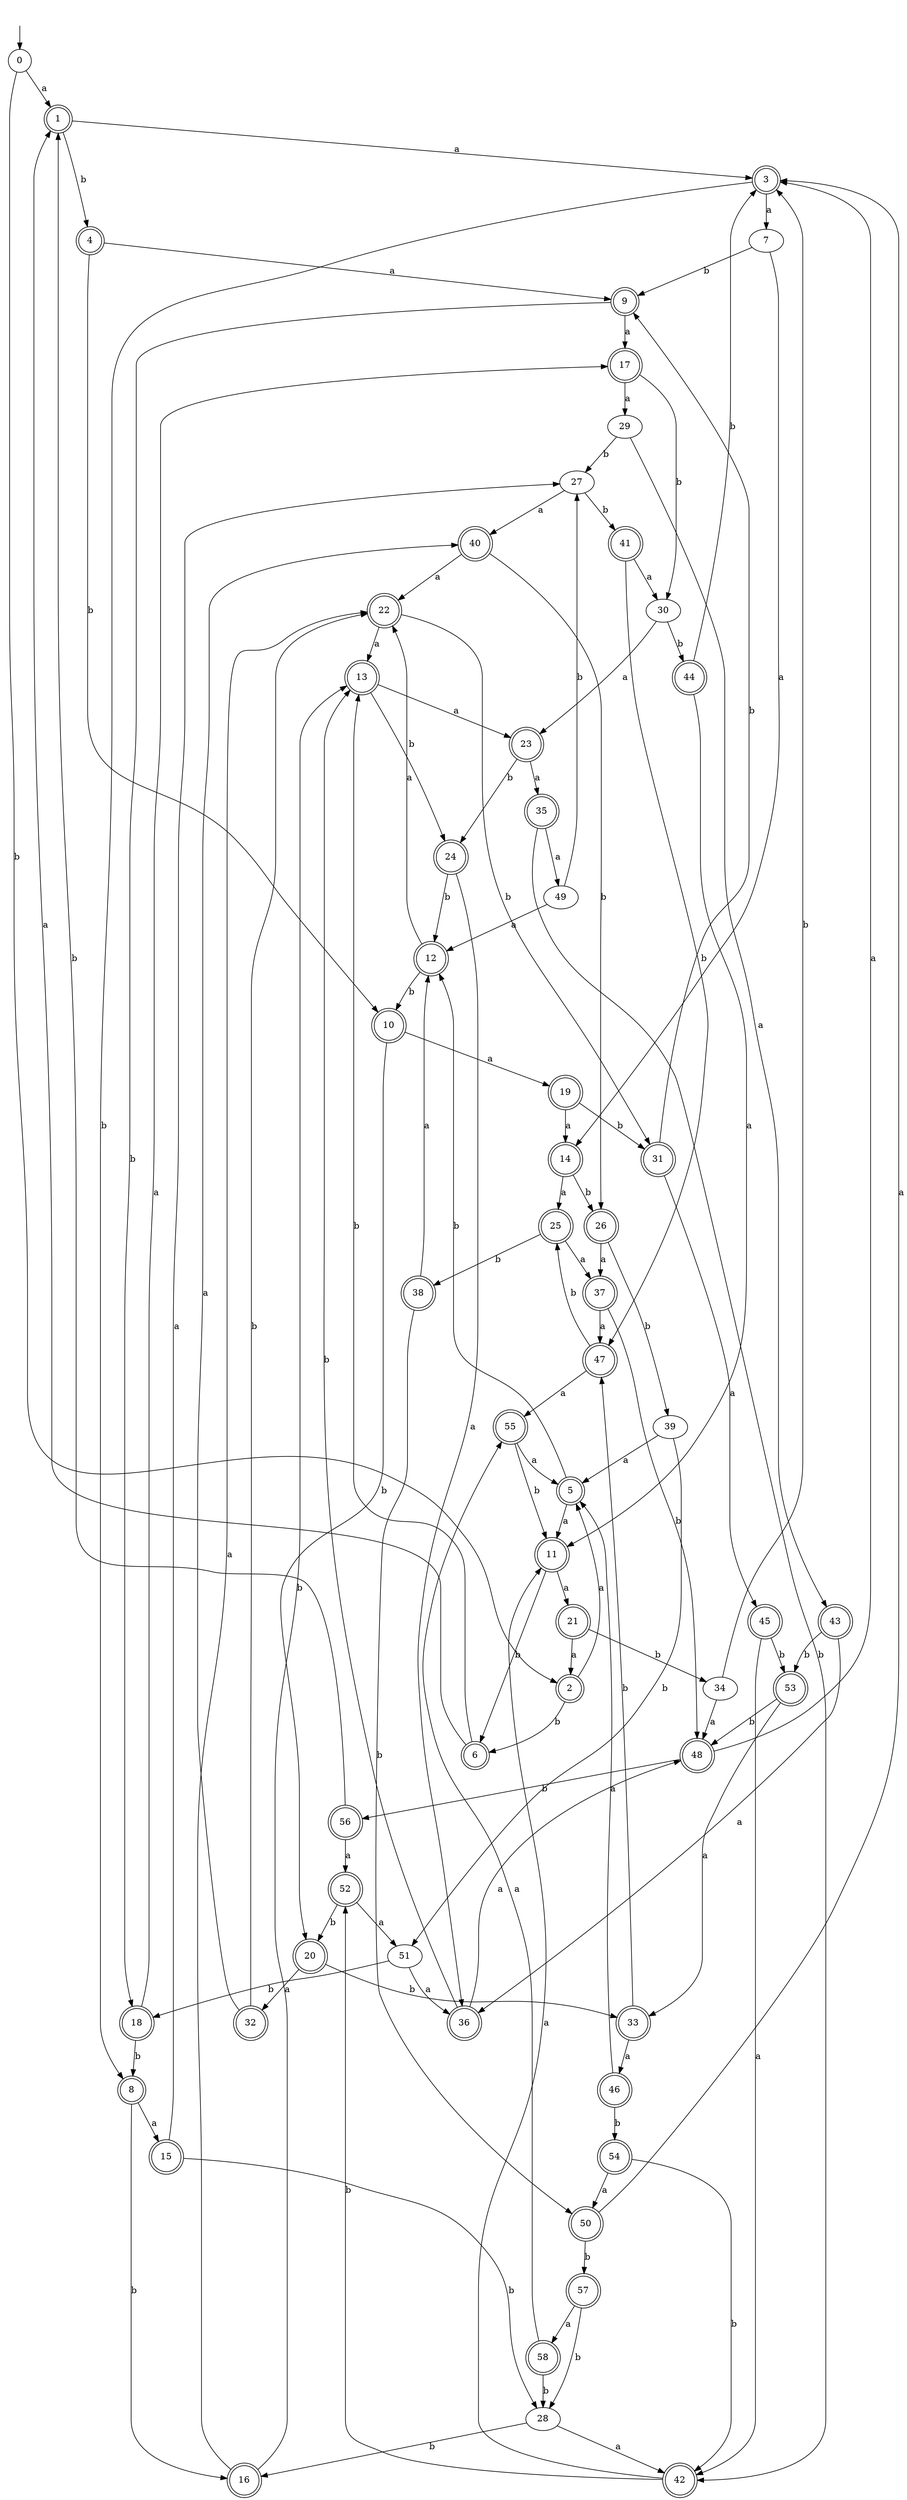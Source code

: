 digraph RandomDFA {
  __start0 [label="", shape=none];
  __start0 -> 0 [label=""];
  0 [shape=circle]
  0 -> 1 [label="a"]
  0 -> 2 [label="b"]
  1 [shape=doublecircle]
  1 -> 3 [label="a"]
  1 -> 4 [label="b"]
  2 [shape=doublecircle]
  2 -> 5 [label="a"]
  2 -> 6 [label="b"]
  3 [shape=doublecircle]
  3 -> 7 [label="a"]
  3 -> 8 [label="b"]
  4 [shape=doublecircle]
  4 -> 9 [label="a"]
  4 -> 10 [label="b"]
  5 [shape=doublecircle]
  5 -> 11 [label="a"]
  5 -> 12 [label="b"]
  6 [shape=doublecircle]
  6 -> 1 [label="a"]
  6 -> 13 [label="b"]
  7
  7 -> 14 [label="a"]
  7 -> 9 [label="b"]
  8 [shape=doublecircle]
  8 -> 15 [label="a"]
  8 -> 16 [label="b"]
  9 [shape=doublecircle]
  9 -> 17 [label="a"]
  9 -> 18 [label="b"]
  10 [shape=doublecircle]
  10 -> 19 [label="a"]
  10 -> 20 [label="b"]
  11 [shape=doublecircle]
  11 -> 21 [label="a"]
  11 -> 6 [label="b"]
  12 [shape=doublecircle]
  12 -> 22 [label="a"]
  12 -> 10 [label="b"]
  13 [shape=doublecircle]
  13 -> 23 [label="a"]
  13 -> 24 [label="b"]
  14 [shape=doublecircle]
  14 -> 25 [label="a"]
  14 -> 26 [label="b"]
  15 [shape=doublecircle]
  15 -> 27 [label="a"]
  15 -> 28 [label="b"]
  16 [shape=doublecircle]
  16 -> 22 [label="a"]
  16 -> 13 [label="b"]
  17 [shape=doublecircle]
  17 -> 29 [label="a"]
  17 -> 30 [label="b"]
  18 [shape=doublecircle]
  18 -> 17 [label="a"]
  18 -> 8 [label="b"]
  19 [shape=doublecircle]
  19 -> 14 [label="a"]
  19 -> 31 [label="b"]
  20 [shape=doublecircle]
  20 -> 32 [label="a"]
  20 -> 33 [label="b"]
  21 [shape=doublecircle]
  21 -> 2 [label="a"]
  21 -> 34 [label="b"]
  22 [shape=doublecircle]
  22 -> 13 [label="a"]
  22 -> 31 [label="b"]
  23 [shape=doublecircle]
  23 -> 35 [label="a"]
  23 -> 24 [label="b"]
  24 [shape=doublecircle]
  24 -> 36 [label="a"]
  24 -> 12 [label="b"]
  25 [shape=doublecircle]
  25 -> 37 [label="a"]
  25 -> 38 [label="b"]
  26 [shape=doublecircle]
  26 -> 37 [label="a"]
  26 -> 39 [label="b"]
  27
  27 -> 40 [label="a"]
  27 -> 41 [label="b"]
  28
  28 -> 42 [label="a"]
  28 -> 16 [label="b"]
  29
  29 -> 43 [label="a"]
  29 -> 27 [label="b"]
  30
  30 -> 23 [label="a"]
  30 -> 44 [label="b"]
  31 [shape=doublecircle]
  31 -> 45 [label="a"]
  31 -> 9 [label="b"]
  32 [shape=doublecircle]
  32 -> 40 [label="a"]
  32 -> 22 [label="b"]
  33 [shape=doublecircle]
  33 -> 46 [label="a"]
  33 -> 47 [label="b"]
  34
  34 -> 48 [label="a"]
  34 -> 3 [label="b"]
  35 [shape=doublecircle]
  35 -> 49 [label="a"]
  35 -> 42 [label="b"]
  36 [shape=doublecircle]
  36 -> 48 [label="a"]
  36 -> 13 [label="b"]
  37 [shape=doublecircle]
  37 -> 47 [label="a"]
  37 -> 48 [label="b"]
  38 [shape=doublecircle]
  38 -> 12 [label="a"]
  38 -> 50 [label="b"]
  39
  39 -> 5 [label="a"]
  39 -> 51 [label="b"]
  40 [shape=doublecircle]
  40 -> 22 [label="a"]
  40 -> 26 [label="b"]
  41 [shape=doublecircle]
  41 -> 30 [label="a"]
  41 -> 47 [label="b"]
  42 [shape=doublecircle]
  42 -> 11 [label="a"]
  42 -> 52 [label="b"]
  43 [shape=doublecircle]
  43 -> 36 [label="a"]
  43 -> 53 [label="b"]
  44 [shape=doublecircle]
  44 -> 11 [label="a"]
  44 -> 3 [label="b"]
  45 [shape=doublecircle]
  45 -> 42 [label="a"]
  45 -> 53 [label="b"]
  46 [shape=doublecircle]
  46 -> 5 [label="a"]
  46 -> 54 [label="b"]
  47 [shape=doublecircle]
  47 -> 55 [label="a"]
  47 -> 25 [label="b"]
  48 [shape=doublecircle]
  48 -> 3 [label="a"]
  48 -> 56 [label="b"]
  49
  49 -> 12 [label="a"]
  49 -> 27 [label="b"]
  50 [shape=doublecircle]
  50 -> 3 [label="a"]
  50 -> 57 [label="b"]
  51
  51 -> 36 [label="a"]
  51 -> 18 [label="b"]
  52 [shape=doublecircle]
  52 -> 51 [label="a"]
  52 -> 20 [label="b"]
  53 [shape=doublecircle]
  53 -> 33 [label="a"]
  53 -> 48 [label="b"]
  54 [shape=doublecircle]
  54 -> 50 [label="a"]
  54 -> 42 [label="b"]
  55 [shape=doublecircle]
  55 -> 5 [label="a"]
  55 -> 11 [label="b"]
  56 [shape=doublecircle]
  56 -> 52 [label="a"]
  56 -> 1 [label="b"]
  57 [shape=doublecircle]
  57 -> 58 [label="a"]
  57 -> 28 [label="b"]
  58 [shape=doublecircle]
  58 -> 55 [label="a"]
  58 -> 28 [label="b"]
}

